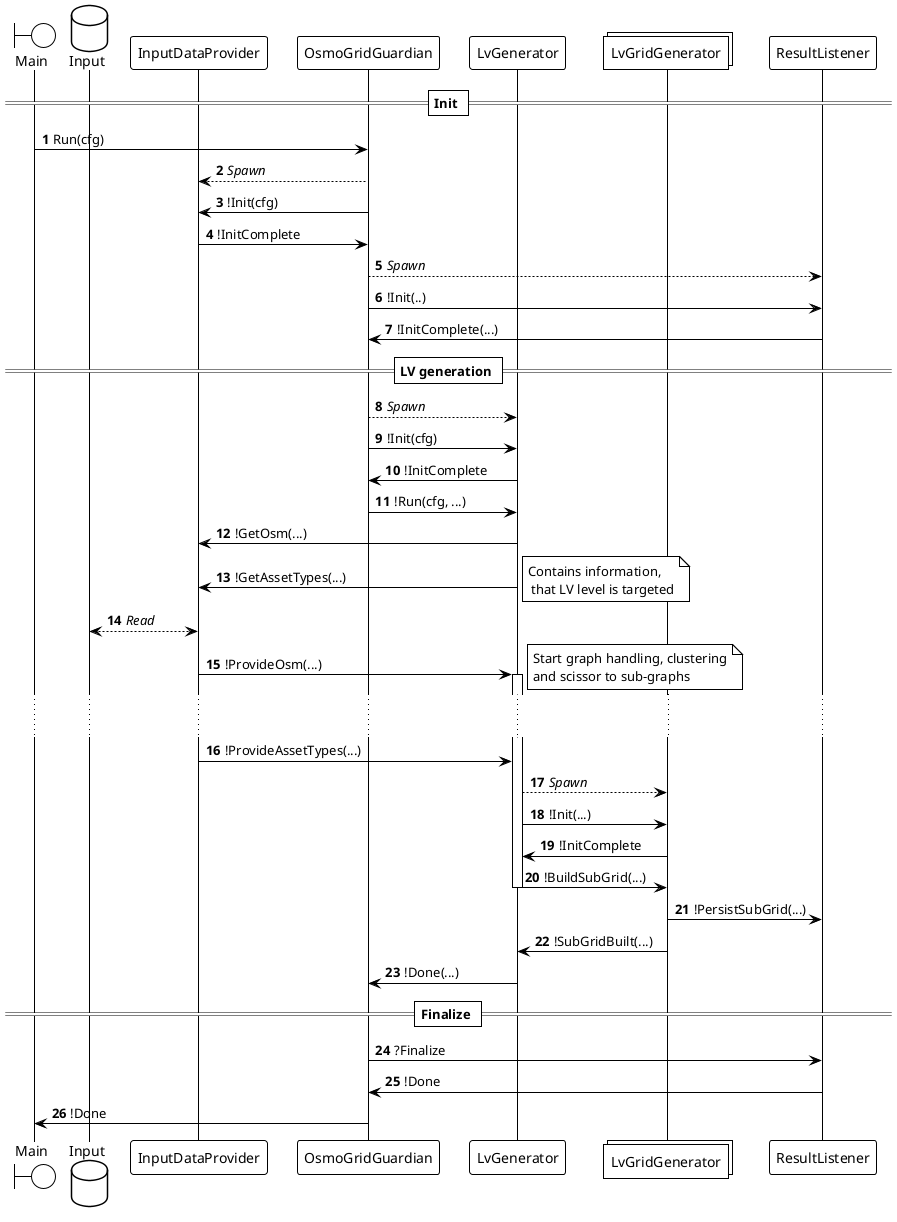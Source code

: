 @startuml
'https://plantuml.com/sequence-diagram

!theme plain

autonumber

boundary Main
database Input
participant InputDataProvider
participant OsmoGridGuardian
participant LvGenerator
collections LvGridGenerator
participant ResultListener

== Init ==
Main -> OsmoGridGuardian: Run(cfg)
OsmoGridGuardian --> InputDataProvider: //Spawn//
OsmoGridGuardian -> InputDataProvider: !Init(cfg)
InputDataProvider -> OsmoGridGuardian: !InitComplete

OsmoGridGuardian --> ResultListener: //Spawn//
OsmoGridGuardian -> ResultListener: !Init(..)
ResultListener -> OsmoGridGuardian: !InitComplete(...)

== LV generation ==
OsmoGridGuardian --> LvGenerator: //Spawn//
OsmoGridGuardian -> LvGenerator: !Init(cfg)
LvGenerator -> OsmoGridGuardian: !InitComplete

OsmoGridGuardian -> LvGenerator: !Run(cfg, ...)

LvGenerator -> InputDataProvider: !GetOsm(...)
LvGenerator -> InputDataProvider: !GetAssetTypes(...)
note right: Contains information,\n that LV level is targeted
InputDataProvider <--> Input: //Read//
InputDataProvider -> LvGenerator: !ProvideOsm(...)
activate LvGenerator
... ...
note right: Start graph handling, clustering\nand scissor to sub-graphs
InputDataProvider -> LvGenerator: !ProvideAssetTypes(...)
LvGenerator --> LvGridGenerator: //Spawn//
LvGenerator -> LvGridGenerator: !Init(...)
LvGridGenerator -> LvGenerator: !InitComplete
LvGenerator -> LvGridGenerator: !BuildSubGrid(...)
deactivate LvGenerator
LvGridGenerator -> ResultListener: !PersistSubGrid(...)
LvGridGenerator -> LvGenerator: !SubGridBuilt(...)

LvGenerator -> OsmoGridGuardian: !Done(...)

== Finalize ==
OsmoGridGuardian -> ResultListener: ?Finalize
ResultListener -> OsmoGridGuardian: !Done

OsmoGridGuardian -> Main: !Done
@enduml
